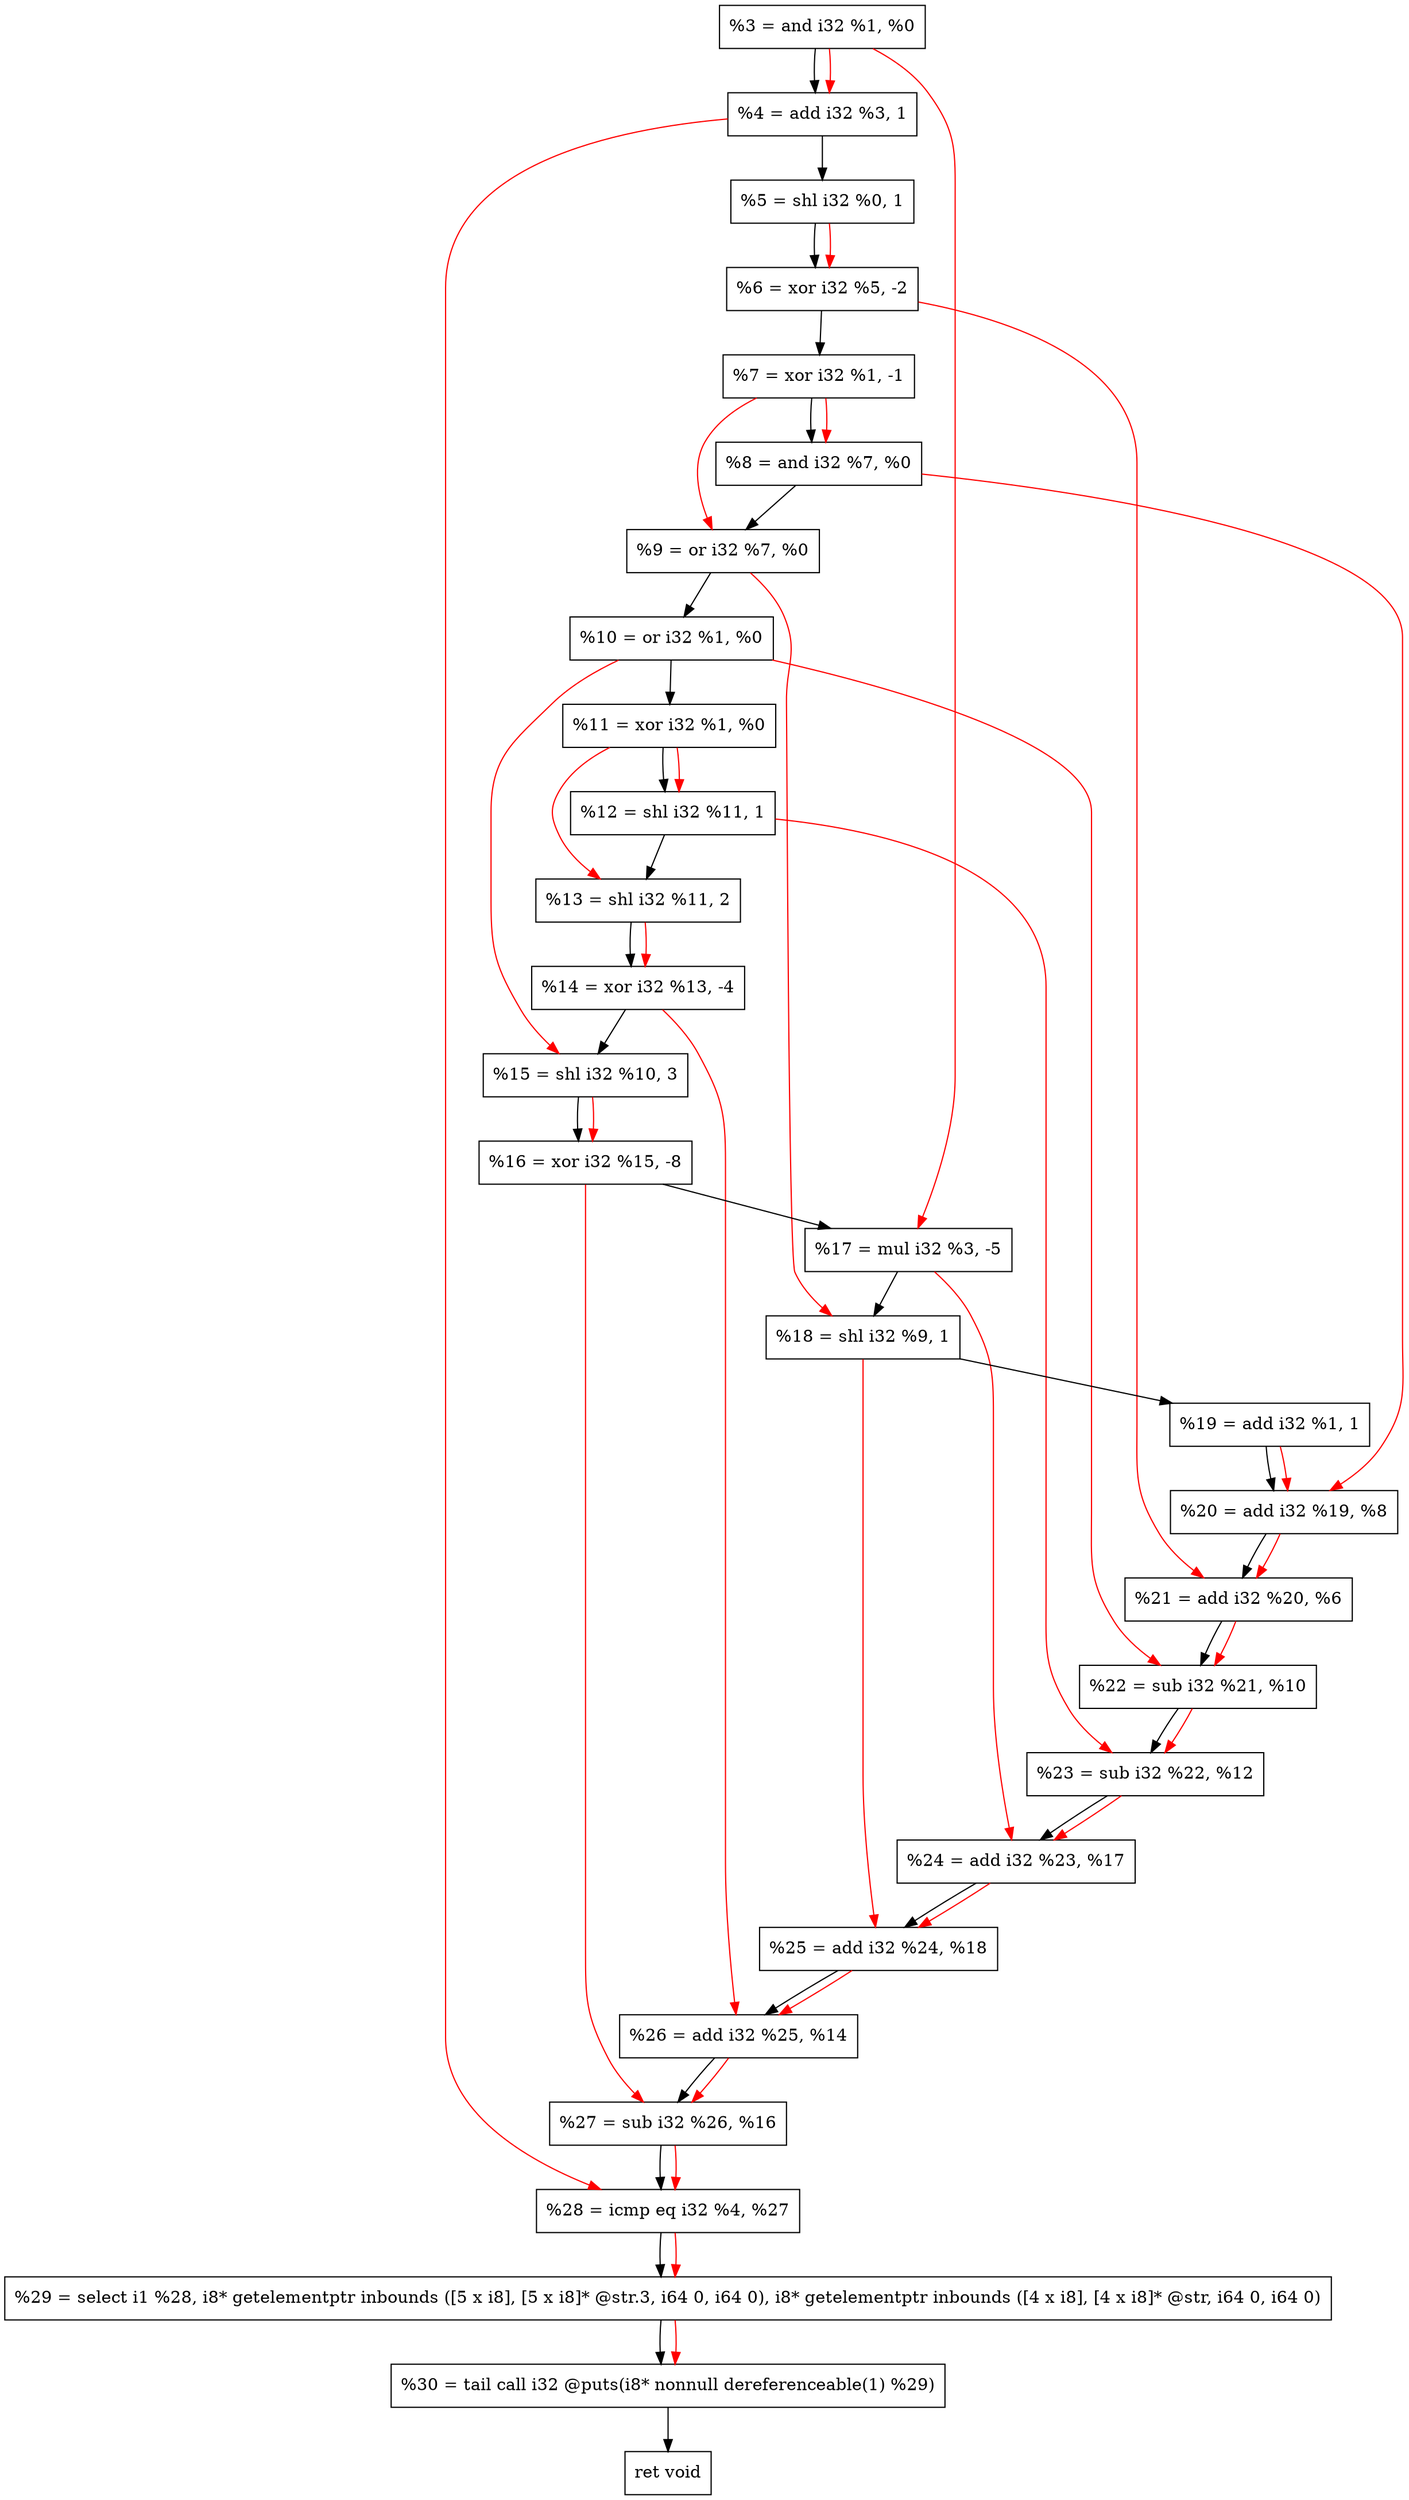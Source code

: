 digraph "DFG for'crackme' function" {
	Node0x18f35a0[shape=record, label="  %3 = and i32 %1, %0"];
	Node0x18f3c50[shape=record, label="  %4 = add i32 %3, 1"];
	Node0x18f3d10[shape=record, label="  %5 = shl i32 %0, 1"];
	Node0x18f3d80[shape=record, label="  %6 = xor i32 %5, -2"];
	Node0x18f3e20[shape=record, label="  %7 = xor i32 %1, -1"];
	Node0x18f3e90[shape=record, label="  %8 = and i32 %7, %0"];
	Node0x18f3f00[shape=record, label="  %9 = or i32 %7, %0"];
	Node0x18f3f70[shape=record, label="  %10 = or i32 %1, %0"];
	Node0x18f3fe0[shape=record, label="  %11 = xor i32 %1, %0"];
	Node0x18f4050[shape=record, label="  %12 = shl i32 %11, 1"];
	Node0x18f40f0[shape=record, label="  %13 = shl i32 %11, 2"];
	Node0x18f4190[shape=record, label="  %14 = xor i32 %13, -4"];
	Node0x18f4230[shape=record, label="  %15 = shl i32 %10, 3"];
	Node0x18f42d0[shape=record, label="  %16 = xor i32 %15, -8"];
	Node0x18f4370[shape=record, label="  %17 = mul i32 %3, -5"];
	Node0x18f43e0[shape=record, label="  %18 = shl i32 %9, 1"];
	Node0x18f4450[shape=record, label="  %19 = add i32 %1, 1"];
	Node0x18f44c0[shape=record, label="  %20 = add i32 %19, %8"];
	Node0x18f4530[shape=record, label="  %21 = add i32 %20, %6"];
	Node0x18f45a0[shape=record, label="  %22 = sub i32 %21, %10"];
	Node0x18f4610[shape=record, label="  %23 = sub i32 %22, %12"];
	Node0x18f4680[shape=record, label="  %24 = add i32 %23, %17"];
	Node0x18f46f0[shape=record, label="  %25 = add i32 %24, %18"];
	Node0x18f4760[shape=record, label="  %26 = add i32 %25, %14"];
	Node0x18f47d0[shape=record, label="  %27 = sub i32 %26, %16"];
	Node0x18f4840[shape=record, label="  %28 = icmp eq i32 %4, %27"];
	Node0x1894268[shape=record, label="  %29 = select i1 %28, i8* getelementptr inbounds ([5 x i8], [5 x i8]* @str.3, i64 0, i64 0), i8* getelementptr inbounds ([4 x i8], [4 x i8]* @str, i64 0, i64 0)"];
	Node0x18f4ce0[shape=record, label="  %30 = tail call i32 @puts(i8* nonnull dereferenceable(1) %29)"];
	Node0x18f4d30[shape=record, label="  ret void"];
	Node0x18f35a0 -> Node0x18f3c50;
	Node0x18f3c50 -> Node0x18f3d10;
	Node0x18f3d10 -> Node0x18f3d80;
	Node0x18f3d80 -> Node0x18f3e20;
	Node0x18f3e20 -> Node0x18f3e90;
	Node0x18f3e90 -> Node0x18f3f00;
	Node0x18f3f00 -> Node0x18f3f70;
	Node0x18f3f70 -> Node0x18f3fe0;
	Node0x18f3fe0 -> Node0x18f4050;
	Node0x18f4050 -> Node0x18f40f0;
	Node0x18f40f0 -> Node0x18f4190;
	Node0x18f4190 -> Node0x18f4230;
	Node0x18f4230 -> Node0x18f42d0;
	Node0x18f42d0 -> Node0x18f4370;
	Node0x18f4370 -> Node0x18f43e0;
	Node0x18f43e0 -> Node0x18f4450;
	Node0x18f4450 -> Node0x18f44c0;
	Node0x18f44c0 -> Node0x18f4530;
	Node0x18f4530 -> Node0x18f45a0;
	Node0x18f45a0 -> Node0x18f4610;
	Node0x18f4610 -> Node0x18f4680;
	Node0x18f4680 -> Node0x18f46f0;
	Node0x18f46f0 -> Node0x18f4760;
	Node0x18f4760 -> Node0x18f47d0;
	Node0x18f47d0 -> Node0x18f4840;
	Node0x18f4840 -> Node0x1894268;
	Node0x1894268 -> Node0x18f4ce0;
	Node0x18f4ce0 -> Node0x18f4d30;
edge [color=red]
	Node0x18f35a0 -> Node0x18f3c50;
	Node0x18f3d10 -> Node0x18f3d80;
	Node0x18f3e20 -> Node0x18f3e90;
	Node0x18f3e20 -> Node0x18f3f00;
	Node0x18f3fe0 -> Node0x18f4050;
	Node0x18f3fe0 -> Node0x18f40f0;
	Node0x18f40f0 -> Node0x18f4190;
	Node0x18f3f70 -> Node0x18f4230;
	Node0x18f4230 -> Node0x18f42d0;
	Node0x18f35a0 -> Node0x18f4370;
	Node0x18f3f00 -> Node0x18f43e0;
	Node0x18f4450 -> Node0x18f44c0;
	Node0x18f3e90 -> Node0x18f44c0;
	Node0x18f44c0 -> Node0x18f4530;
	Node0x18f3d80 -> Node0x18f4530;
	Node0x18f4530 -> Node0x18f45a0;
	Node0x18f3f70 -> Node0x18f45a0;
	Node0x18f45a0 -> Node0x18f4610;
	Node0x18f4050 -> Node0x18f4610;
	Node0x18f4610 -> Node0x18f4680;
	Node0x18f4370 -> Node0x18f4680;
	Node0x18f4680 -> Node0x18f46f0;
	Node0x18f43e0 -> Node0x18f46f0;
	Node0x18f46f0 -> Node0x18f4760;
	Node0x18f4190 -> Node0x18f4760;
	Node0x18f4760 -> Node0x18f47d0;
	Node0x18f42d0 -> Node0x18f47d0;
	Node0x18f3c50 -> Node0x18f4840;
	Node0x18f47d0 -> Node0x18f4840;
	Node0x18f4840 -> Node0x1894268;
	Node0x1894268 -> Node0x18f4ce0;
}
